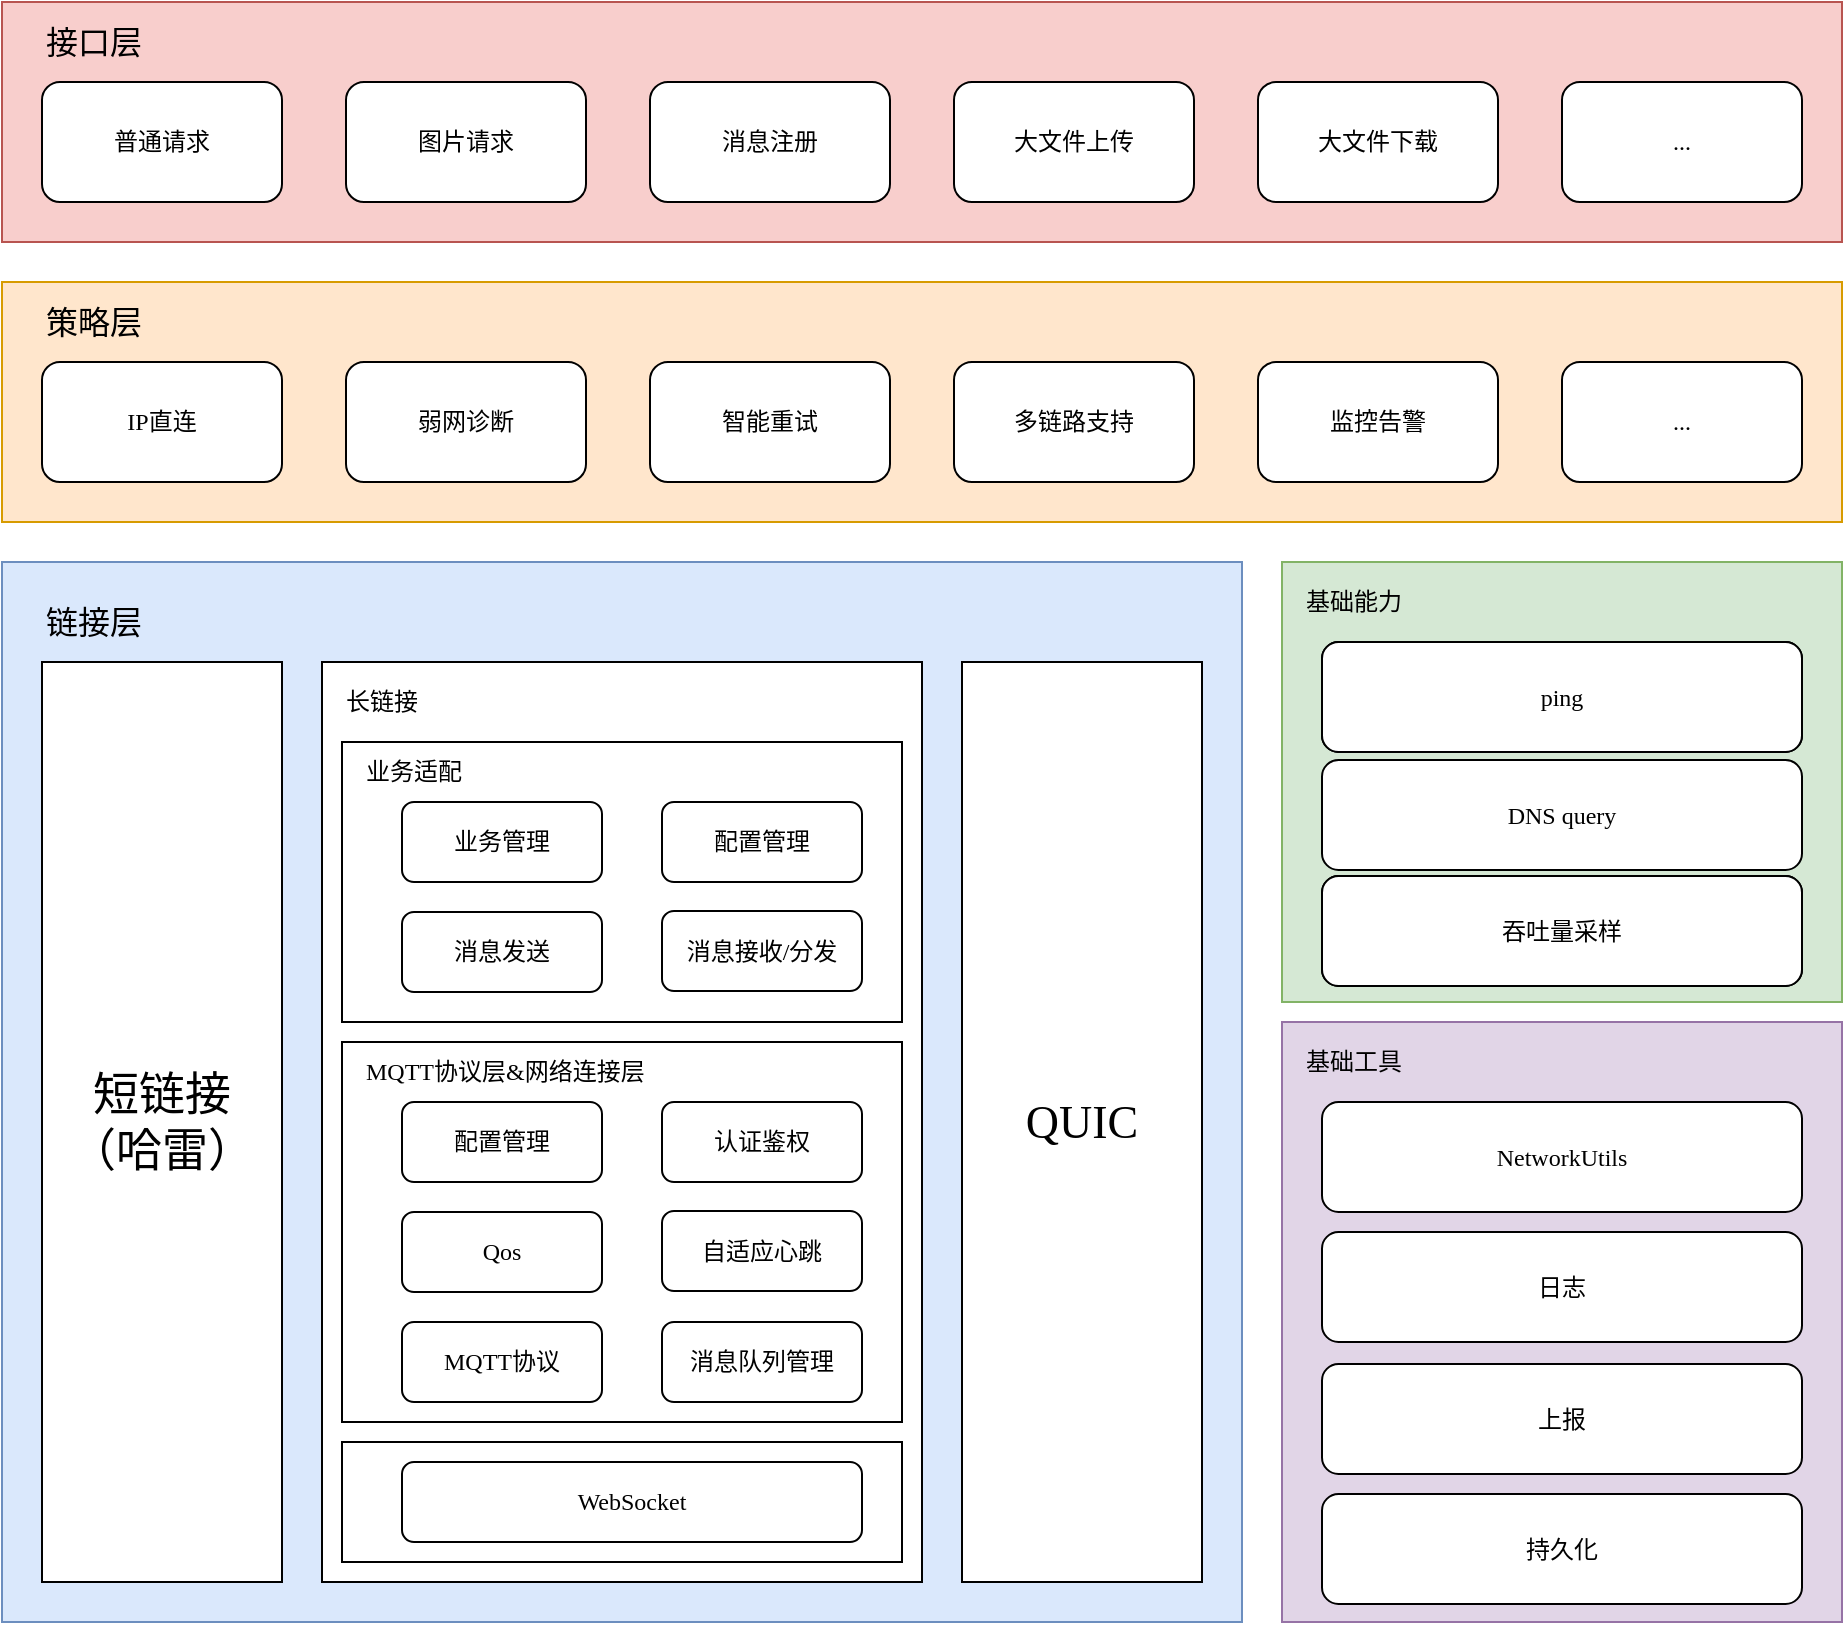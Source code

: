 <mxfile version="14.6.13" type="github">
  <diagram id="83-qcjnb8JGmeSmuc8b6" name="Page-1">
    <mxGraphModel dx="2062" dy="2235" grid="1" gridSize="10" guides="1" tooltips="1" connect="1" arrows="1" fold="1" page="1" pageScale="1" pageWidth="827" pageHeight="1169" math="0" shadow="0">
      <root>
        <mxCell id="0" />
        <mxCell id="1" parent="0" />
        <mxCell id="VZI2p-cYhnuxlReJ1ar1-98" value="" style="rounded=0;whiteSpace=wrap;html=1;align=left;fillColor=#ffe6cc;strokeColor=#d79b00;fontFamily=TTTF;" vertex="1" parent="1">
          <mxGeometry x="70" y="100" width="920" height="120" as="geometry" />
        </mxCell>
        <mxCell id="VZI2p-cYhnuxlReJ1ar1-49" value="" style="rounded=0;whiteSpace=wrap;html=1;align=left;fillColor=#e1d5e7;strokeColor=#9673a6;fontFamily=TTTF;" vertex="1" parent="1">
          <mxGeometry x="710" y="470" width="280" height="300" as="geometry" />
        </mxCell>
        <mxCell id="VZI2p-cYhnuxlReJ1ar1-24" value="" style="rounded=0;whiteSpace=wrap;html=1;align=left;fillColor=#dae8fc;strokeColor=#6c8ebf;fontFamily=TTTF;" vertex="1" parent="1">
          <mxGeometry x="70" y="240" width="620" height="530" as="geometry" />
        </mxCell>
        <mxCell id="VZI2p-cYhnuxlReJ1ar1-21" value="" style="group;fontFamily=TTTF;" vertex="1" connectable="0" parent="1">
          <mxGeometry x="230" y="290" width="300" height="460" as="geometry" />
        </mxCell>
        <mxCell id="VZI2p-cYhnuxlReJ1ar1-19" value="" style="rounded=0;whiteSpace=wrap;html=1;align=left;fontFamily=TTTF;" vertex="1" parent="VZI2p-cYhnuxlReJ1ar1-21">
          <mxGeometry width="300" height="460" as="geometry" />
        </mxCell>
        <mxCell id="VZI2p-cYhnuxlReJ1ar1-2" value="" style="rounded=0;whiteSpace=wrap;html=1;fontFamily=TTTF;" vertex="1" parent="VZI2p-cYhnuxlReJ1ar1-21">
          <mxGeometry x="10" y="390" width="280" height="60" as="geometry" />
        </mxCell>
        <mxCell id="VZI2p-cYhnuxlReJ1ar1-1" value="WebSocket" style="rounded=1;whiteSpace=wrap;html=1;fontFamily=TTTF;" vertex="1" parent="VZI2p-cYhnuxlReJ1ar1-21">
          <mxGeometry x="40" y="400" width="230" height="40" as="geometry" />
        </mxCell>
        <mxCell id="VZI2p-cYhnuxlReJ1ar1-3" value="" style="rounded=0;whiteSpace=wrap;html=1;fontFamily=TTTF;" vertex="1" parent="VZI2p-cYhnuxlReJ1ar1-21">
          <mxGeometry x="10" y="190" width="280" height="190" as="geometry" />
        </mxCell>
        <mxCell id="VZI2p-cYhnuxlReJ1ar1-4" value="MQTT协议" style="rounded=1;whiteSpace=wrap;html=1;fontFamily=TTTF;" vertex="1" parent="VZI2p-cYhnuxlReJ1ar1-21">
          <mxGeometry x="40" y="330" width="100" height="40" as="geometry" />
        </mxCell>
        <mxCell id="VZI2p-cYhnuxlReJ1ar1-5" value="消息队列管理" style="rounded=1;whiteSpace=wrap;html=1;fontFamily=TTTF;" vertex="1" parent="VZI2p-cYhnuxlReJ1ar1-21">
          <mxGeometry x="170" y="330" width="100" height="40" as="geometry" />
        </mxCell>
        <mxCell id="VZI2p-cYhnuxlReJ1ar1-6" value="Qos" style="rounded=1;whiteSpace=wrap;html=1;fontFamily=TTTF;" vertex="1" parent="VZI2p-cYhnuxlReJ1ar1-21">
          <mxGeometry x="40" y="275" width="100" height="40" as="geometry" />
        </mxCell>
        <mxCell id="VZI2p-cYhnuxlReJ1ar1-7" value="自适应心跳" style="rounded=1;whiteSpace=wrap;html=1;fontFamily=TTTF;" vertex="1" parent="VZI2p-cYhnuxlReJ1ar1-21">
          <mxGeometry x="170" y="274.5" width="100" height="40" as="geometry" />
        </mxCell>
        <mxCell id="VZI2p-cYhnuxlReJ1ar1-8" value="配置管理" style="rounded=1;whiteSpace=wrap;html=1;fontFamily=TTTF;" vertex="1" parent="VZI2p-cYhnuxlReJ1ar1-21">
          <mxGeometry x="40" y="220" width="100" height="40" as="geometry" />
        </mxCell>
        <mxCell id="VZI2p-cYhnuxlReJ1ar1-9" value="认证鉴权" style="rounded=1;whiteSpace=wrap;html=1;fontFamily=TTTF;" vertex="1" parent="VZI2p-cYhnuxlReJ1ar1-21">
          <mxGeometry x="170" y="220" width="100" height="40" as="geometry" />
        </mxCell>
        <mxCell id="VZI2p-cYhnuxlReJ1ar1-10" value="MQTT协议层&amp;amp;网络连接层" style="text;html=1;strokeColor=none;fillColor=none;align=left;verticalAlign=middle;whiteSpace=wrap;rounded=0;fontFamily=TTTF;" vertex="1" parent="VZI2p-cYhnuxlReJ1ar1-21">
          <mxGeometry x="20" y="195" width="170" height="20" as="geometry" />
        </mxCell>
        <mxCell id="VZI2p-cYhnuxlReJ1ar1-11" value="" style="rounded=0;whiteSpace=wrap;html=1;fontFamily=TTTF;" vertex="1" parent="VZI2p-cYhnuxlReJ1ar1-21">
          <mxGeometry x="10" y="40" width="280" height="140" as="geometry" />
        </mxCell>
        <mxCell id="VZI2p-cYhnuxlReJ1ar1-14" value="消息发送" style="rounded=1;whiteSpace=wrap;html=1;fontFamily=TTTF;" vertex="1" parent="VZI2p-cYhnuxlReJ1ar1-21">
          <mxGeometry x="40" y="125" width="100" height="40" as="geometry" />
        </mxCell>
        <mxCell id="VZI2p-cYhnuxlReJ1ar1-15" value="消息接收/分发" style="rounded=1;whiteSpace=wrap;html=1;fontFamily=TTTF;" vertex="1" parent="VZI2p-cYhnuxlReJ1ar1-21">
          <mxGeometry x="170" y="124.5" width="100" height="40" as="geometry" />
        </mxCell>
        <mxCell id="VZI2p-cYhnuxlReJ1ar1-16" value="业务管理" style="rounded=1;whiteSpace=wrap;html=1;fontFamily=TTTF;" vertex="1" parent="VZI2p-cYhnuxlReJ1ar1-21">
          <mxGeometry x="40" y="70" width="100" height="40" as="geometry" />
        </mxCell>
        <mxCell id="VZI2p-cYhnuxlReJ1ar1-17" value="配置管理" style="rounded=1;whiteSpace=wrap;html=1;fontFamily=TTTF;" vertex="1" parent="VZI2p-cYhnuxlReJ1ar1-21">
          <mxGeometry x="170" y="70" width="100" height="40" as="geometry" />
        </mxCell>
        <mxCell id="VZI2p-cYhnuxlReJ1ar1-18" value="业务适配" style="text;html=1;strokeColor=none;fillColor=none;align=left;verticalAlign=middle;whiteSpace=wrap;rounded=0;fontFamily=TTTF;" vertex="1" parent="VZI2p-cYhnuxlReJ1ar1-21">
          <mxGeometry x="20" y="45" width="170" height="20" as="geometry" />
        </mxCell>
        <mxCell id="VZI2p-cYhnuxlReJ1ar1-20" value="长链接" style="text;html=1;strokeColor=none;fillColor=none;align=left;verticalAlign=middle;whiteSpace=wrap;rounded=0;fontFamily=TTTF;" vertex="1" parent="VZI2p-cYhnuxlReJ1ar1-21">
          <mxGeometry x="10" y="10" width="170" height="20" as="geometry" />
        </mxCell>
        <mxCell id="VZI2p-cYhnuxlReJ1ar1-22" value="&lt;span style=&quot;font-size: 23px&quot;&gt;短链接&lt;br&gt;（哈雷）&lt;/span&gt;" style="rounded=0;whiteSpace=wrap;html=1;align=center;fontFamily=TTTF;" vertex="1" parent="1">
          <mxGeometry x="90" y="290" width="120" height="460" as="geometry" />
        </mxCell>
        <mxCell id="VZI2p-cYhnuxlReJ1ar1-23" value="&lt;span style=&quot;font-size: 23px&quot;&gt;QUIC&lt;/span&gt;" style="rounded=0;whiteSpace=wrap;html=1;align=center;fontFamily=TTTF;" vertex="1" parent="1">
          <mxGeometry x="550" y="290" width="120" height="460" as="geometry" />
        </mxCell>
        <mxCell id="VZI2p-cYhnuxlReJ1ar1-44" value="&lt;font style=&quot;font-size: 16px&quot;&gt;链接层&lt;/font&gt;" style="text;html=1;strokeColor=none;fillColor=none;align=left;verticalAlign=middle;whiteSpace=wrap;rounded=0;fontFamily=TTTF;" vertex="1" parent="1">
          <mxGeometry x="90" y="260" width="170" height="20" as="geometry" />
        </mxCell>
        <mxCell id="VZI2p-cYhnuxlReJ1ar1-45" value="日志" style="rounded=1;whiteSpace=wrap;html=1;align=center;fontFamily=TTTF;" vertex="1" parent="1">
          <mxGeometry x="730" y="575" width="240" height="55" as="geometry" />
        </mxCell>
        <mxCell id="VZI2p-cYhnuxlReJ1ar1-46" value="上报" style="rounded=1;whiteSpace=wrap;html=1;align=center;fontFamily=TTTF;" vertex="1" parent="1">
          <mxGeometry x="730" y="641" width="240" height="55" as="geometry" />
        </mxCell>
        <mxCell id="VZI2p-cYhnuxlReJ1ar1-47" value="持久化" style="rounded=1;whiteSpace=wrap;html=1;align=center;fontFamily=TTTF;" vertex="1" parent="1">
          <mxGeometry x="730" y="706" width="240" height="55" as="geometry" />
        </mxCell>
        <mxCell id="VZI2p-cYhnuxlReJ1ar1-48" value="NetworkUtils" style="rounded=1;whiteSpace=wrap;html=1;align=center;fontFamily=TTTF;" vertex="1" parent="1">
          <mxGeometry x="730" y="510" width="240" height="55" as="geometry" />
        </mxCell>
        <mxCell id="VZI2p-cYhnuxlReJ1ar1-50" value="基础工具" style="text;html=1;strokeColor=none;fillColor=none;align=left;verticalAlign=middle;whiteSpace=wrap;rounded=0;fontFamily=TTTF;" vertex="1" parent="1">
          <mxGeometry x="720" y="480" width="170" height="20" as="geometry" />
        </mxCell>
        <mxCell id="VZI2p-cYhnuxlReJ1ar1-51" value="" style="rounded=0;whiteSpace=wrap;html=1;align=left;fillColor=#d5e8d4;strokeColor=#82b366;fontFamily=TTTF;" vertex="1" parent="1">
          <mxGeometry x="710" y="240" width="280" height="220" as="geometry" />
        </mxCell>
        <mxCell id="VZI2p-cYhnuxlReJ1ar1-52" value="DNS query" style="rounded=1;whiteSpace=wrap;html=1;align=center;fontFamily=TTTF;" vertex="1" parent="1">
          <mxGeometry x="730" y="339" width="240" height="55" as="geometry" />
        </mxCell>
        <mxCell id="VZI2p-cYhnuxlReJ1ar1-55" value="ping" style="rounded=1;whiteSpace=wrap;html=1;align=center;fontFamily=TTTF;" vertex="1" parent="1">
          <mxGeometry x="730" y="280" width="240" height="55" as="geometry" />
        </mxCell>
        <mxCell id="VZI2p-cYhnuxlReJ1ar1-56" value="基础能力" style="text;html=1;strokeColor=none;fillColor=none;align=left;verticalAlign=middle;whiteSpace=wrap;rounded=0;fontFamily=TTTF;" vertex="1" parent="1">
          <mxGeometry x="720" y="250" width="170" height="20" as="geometry" />
        </mxCell>
        <mxCell id="VZI2p-cYhnuxlReJ1ar1-57" value="DNS query" style="rounded=1;whiteSpace=wrap;html=1;align=center;fontFamily=TTTF;" vertex="1" parent="1">
          <mxGeometry x="730" y="397" width="240" height="55" as="geometry" />
        </mxCell>
        <mxCell id="VZI2p-cYhnuxlReJ1ar1-88" value="吞吐量采样" style="rounded=1;whiteSpace=wrap;html=1;align=center;fontFamily=TTTF;" vertex="1" parent="1">
          <mxGeometry x="730" y="397" width="240" height="55" as="geometry" />
        </mxCell>
        <mxCell id="VZI2p-cYhnuxlReJ1ar1-90" value="ping" style="rounded=1;whiteSpace=wrap;html=1;align=center;fontFamily=TTTF;" vertex="1" parent="1">
          <mxGeometry x="730" y="280" width="240" height="55" as="geometry" />
        </mxCell>
        <mxCell id="VZI2p-cYhnuxlReJ1ar1-92" value="IP直连" style="rounded=1;whiteSpace=wrap;html=1;align=center;fontFamily=TTTF;" vertex="1" parent="1">
          <mxGeometry x="90" y="140" width="120" height="60" as="geometry" />
        </mxCell>
        <mxCell id="VZI2p-cYhnuxlReJ1ar1-93" value="弱网诊断" style="rounded=1;whiteSpace=wrap;html=1;align=center;fontFamily=TTTF;" vertex="1" parent="1">
          <mxGeometry x="242" y="140" width="120" height="60" as="geometry" />
        </mxCell>
        <mxCell id="VZI2p-cYhnuxlReJ1ar1-94" value="智能重试" style="rounded=1;whiteSpace=wrap;html=1;align=center;fontFamily=TTTF;" vertex="1" parent="1">
          <mxGeometry x="394" y="140" width="120" height="60" as="geometry" />
        </mxCell>
        <mxCell id="VZI2p-cYhnuxlReJ1ar1-95" value="多链路支持" style="rounded=1;whiteSpace=wrap;html=1;align=center;fontFamily=TTTF;" vertex="1" parent="1">
          <mxGeometry x="546" y="140" width="120" height="60" as="geometry" />
        </mxCell>
        <mxCell id="VZI2p-cYhnuxlReJ1ar1-96" value="监控告警" style="rounded=1;whiteSpace=wrap;html=1;align=center;fontFamily=TTTF;" vertex="1" parent="1">
          <mxGeometry x="698" y="140" width="120" height="60" as="geometry" />
        </mxCell>
        <mxCell id="VZI2p-cYhnuxlReJ1ar1-97" value="..." style="rounded=1;whiteSpace=wrap;html=1;align=center;fontFamily=TTTF;" vertex="1" parent="1">
          <mxGeometry x="850" y="140" width="120" height="60" as="geometry" />
        </mxCell>
        <mxCell id="VZI2p-cYhnuxlReJ1ar1-99" value="&lt;span style=&quot;font-size: 16px&quot;&gt;策略层&lt;/span&gt;" style="text;html=1;strokeColor=none;fillColor=none;align=left;verticalAlign=middle;whiteSpace=wrap;rounded=0;fontFamily=TTTF;" vertex="1" parent="1">
          <mxGeometry x="90" y="110" width="170" height="20" as="geometry" />
        </mxCell>
        <mxCell id="VZI2p-cYhnuxlReJ1ar1-100" value="" style="rounded=0;whiteSpace=wrap;html=1;align=left;fillColor=#f8cecc;strokeColor=#b85450;fontFamily=TTTF;" vertex="1" parent="1">
          <mxGeometry x="70" y="-40" width="920" height="120" as="geometry" />
        </mxCell>
        <mxCell id="VZI2p-cYhnuxlReJ1ar1-101" value="普通请求" style="rounded=1;whiteSpace=wrap;html=1;align=center;fontFamily=TTTF;" vertex="1" parent="1">
          <mxGeometry x="90" width="120" height="60" as="geometry" />
        </mxCell>
        <mxCell id="VZI2p-cYhnuxlReJ1ar1-102" value="图片请求" style="rounded=1;whiteSpace=wrap;html=1;align=center;fontFamily=TTTF;" vertex="1" parent="1">
          <mxGeometry x="242" width="120" height="60" as="geometry" />
        </mxCell>
        <mxCell id="VZI2p-cYhnuxlReJ1ar1-103" value="消息注册" style="rounded=1;whiteSpace=wrap;html=1;align=center;fontFamily=TTTF;" vertex="1" parent="1">
          <mxGeometry x="394" width="120" height="60" as="geometry" />
        </mxCell>
        <mxCell id="VZI2p-cYhnuxlReJ1ar1-104" value="大文件上传" style="rounded=1;whiteSpace=wrap;html=1;align=center;fontFamily=TTTF;" vertex="1" parent="1">
          <mxGeometry x="546" width="120" height="60" as="geometry" />
        </mxCell>
        <mxCell id="VZI2p-cYhnuxlReJ1ar1-105" value="大文件下载" style="rounded=1;whiteSpace=wrap;html=1;align=center;fontFamily=TTTF;" vertex="1" parent="1">
          <mxGeometry x="698" width="120" height="60" as="geometry" />
        </mxCell>
        <mxCell id="VZI2p-cYhnuxlReJ1ar1-106" value="..." style="rounded=1;whiteSpace=wrap;html=1;align=center;fontFamily=TTTF;" vertex="1" parent="1">
          <mxGeometry x="850" width="120" height="60" as="geometry" />
        </mxCell>
        <mxCell id="VZI2p-cYhnuxlReJ1ar1-107" value="&lt;span style=&quot;font-size: 16px&quot;&gt;接口层&lt;/span&gt;" style="text;html=1;strokeColor=none;fillColor=none;align=left;verticalAlign=middle;whiteSpace=wrap;rounded=0;fontFamily=TTTF;" vertex="1" parent="1">
          <mxGeometry x="90" y="-30" width="170" height="20" as="geometry" />
        </mxCell>
      </root>
    </mxGraphModel>
  </diagram>
</mxfile>
